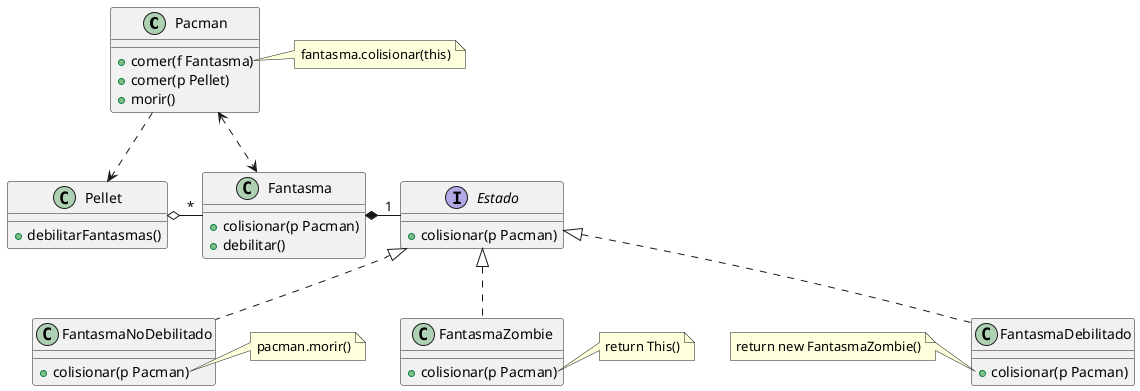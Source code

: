 @startuml

class Pacman {
        + comer(f Fantasma)
        + comer(p Pellet)
        + morir()
}

interface Estado

class Fantasma {
        + colisionar(p Pacman)
        + debilitar()
}
Estado : + colisionar(p Pacman)

Pacman <..> Fantasma
Pacman ..>  Pellet
Fantasma *- "1" Estado

class Pellet {
        + debilitarFantasmas()
}

Pellet o- "*" Fantasma
FantasmaDebilitado : + colisionar(p Pacman)
Estado <|.. FantasmaDebilitado
FantasmaNoDebilitado : + colisionar(p Pacman)
Estado <|.. FantasmaNoDebilitado
FantasmaZombie : + colisionar(p Pacman)
Estado <|.. FantasmaZombie

note right of Pacman::comer
    fantasma.colisionar(this)
end note

note left of FantasmaDebilitado::colisionar
    return new FantasmaZombie()
end note

note right of FantasmaNoDebilitado::colisionar
    pacman.morir()
end note

note right of FantasmaZombie::colisionar
    return This()
end note

@enduml
